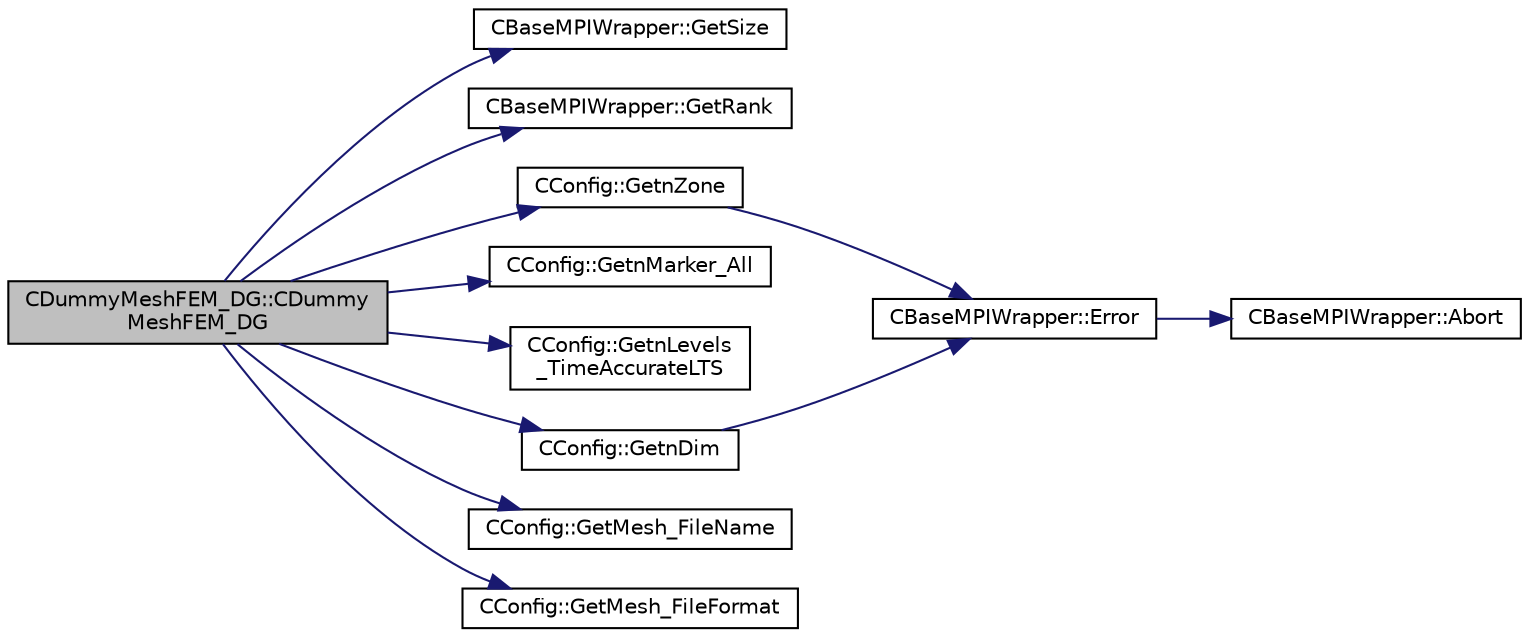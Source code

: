 digraph "CDummyMeshFEM_DG::CDummyMeshFEM_DG"
{
  edge [fontname="Helvetica",fontsize="10",labelfontname="Helvetica",labelfontsize="10"];
  node [fontname="Helvetica",fontsize="10",shape=record];
  rankdir="LR";
  Node0 [label="CDummyMeshFEM_DG::CDummy\lMeshFEM_DG",height=0.2,width=0.4,color="black", fillcolor="grey75", style="filled", fontcolor="black"];
  Node0 -> Node1 [color="midnightblue",fontsize="10",style="solid",fontname="Helvetica"];
  Node1 [label="CBaseMPIWrapper::GetSize",height=0.2,width=0.4,color="black", fillcolor="white", style="filled",URL="$class_c_base_m_p_i_wrapper.html#a1e80850252f6e4bfc8cd5275d6e3a615"];
  Node0 -> Node2 [color="midnightblue",fontsize="10",style="solid",fontname="Helvetica"];
  Node2 [label="CBaseMPIWrapper::GetRank",height=0.2,width=0.4,color="black", fillcolor="white", style="filled",URL="$class_c_base_m_p_i_wrapper.html#a801c6612161d6960c5cf25435f244101"];
  Node0 -> Node3 [color="midnightblue",fontsize="10",style="solid",fontname="Helvetica"];
  Node3 [label="CConfig::GetnZone",height=0.2,width=0.4,color="black", fillcolor="white", style="filled",URL="$class_c_config.html#a33f1af516d14a4d3815b577c37398773",tooltip="Gets the number of zones in the mesh file. "];
  Node3 -> Node4 [color="midnightblue",fontsize="10",style="solid",fontname="Helvetica"];
  Node4 [label="CBaseMPIWrapper::Error",height=0.2,width=0.4,color="black", fillcolor="white", style="filled",URL="$class_c_base_m_p_i_wrapper.html#a04457c47629bda56704e6a8804833eeb"];
  Node4 -> Node5 [color="midnightblue",fontsize="10",style="solid",fontname="Helvetica"];
  Node5 [label="CBaseMPIWrapper::Abort",height=0.2,width=0.4,color="black", fillcolor="white", style="filled",URL="$class_c_base_m_p_i_wrapper.html#a21ef5681e2acb532d345e9bab173ef07"];
  Node0 -> Node6 [color="midnightblue",fontsize="10",style="solid",fontname="Helvetica"];
  Node6 [label="CConfig::GetnMarker_All",height=0.2,width=0.4,color="black", fillcolor="white", style="filled",URL="$class_c_config.html#a300c4884edfc0c2acf395036439004f4",tooltip="Get the total number of boundary markers including send/receive domains. "];
  Node0 -> Node7 [color="midnightblue",fontsize="10",style="solid",fontname="Helvetica"];
  Node7 [label="CConfig::GetnLevels\l_TimeAccurateLTS",height=0.2,width=0.4,color="black", fillcolor="white", style="filled",URL="$class_c_config.html#a957e791919e7c6947131c06aedc7ff8d",tooltip="Get the number of time levels for time accurate local time stepping. "];
  Node0 -> Node8 [color="midnightblue",fontsize="10",style="solid",fontname="Helvetica"];
  Node8 [label="CConfig::GetnDim",height=0.2,width=0.4,color="black", fillcolor="white", style="filled",URL="$class_c_config.html#a3319ba2443ebe1c18080d12a8e751083",tooltip="Gets the number of dimensions in the mesh file. "];
  Node8 -> Node4 [color="midnightblue",fontsize="10",style="solid",fontname="Helvetica"];
  Node0 -> Node9 [color="midnightblue",fontsize="10",style="solid",fontname="Helvetica"];
  Node9 [label="CConfig::GetMesh_FileName",height=0.2,width=0.4,color="black", fillcolor="white", style="filled",URL="$class_c_config.html#a2c779b77a2bca4ae322c2610db25b6f2",tooltip="Get name of the input grid. "];
  Node0 -> Node10 [color="midnightblue",fontsize="10",style="solid",fontname="Helvetica"];
  Node10 [label="CConfig::GetMesh_FileFormat",height=0.2,width=0.4,color="black", fillcolor="white", style="filled",URL="$class_c_config.html#ad15c7eadd9c6afcb43f60f8d7c9f27f9",tooltip="Get the format of the input/output grid. "];
}
